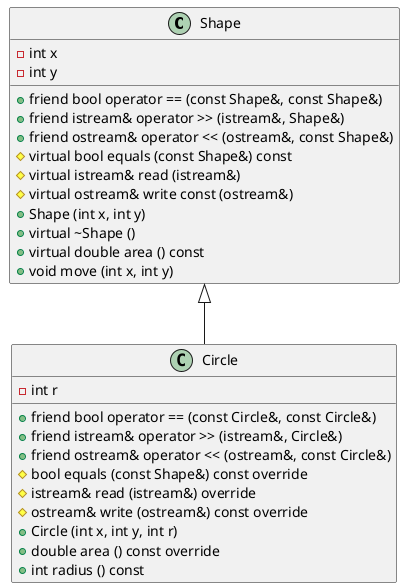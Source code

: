 @startuml
Shape <|-- Circle

class Shape {
    - int x
    - int y
    + friend bool operator == (const Shape&, const Shape&)
    + friend istream& operator >> (istream&, Shape&)
    + friend ostream& operator << (ostream&, const Shape&)
    # virtual bool equals (const Shape&) const
    # virtual istream& read (istream&)
    # virtual ostream& write const (ostream&)
    + Shape (int x, int y)
    + virtual ~Shape ()
    + virtual double area () const
    + void move (int x, int y)
    }

class Circle {
    - int r
    + friend bool operator == (const Circle&, const Circle&)
    + friend istream& operator >> (istream&, Circle&)
    + friend ostream& operator << (ostream&, const Circle&)
    # bool equals (const Shape&) const override
    # istream& read (istream&) override
    # ostream& write (ostream&) const override
    + Circle (int x, int y, int r)
    + double area () const override
    + int radius () const
    }

@enduml
